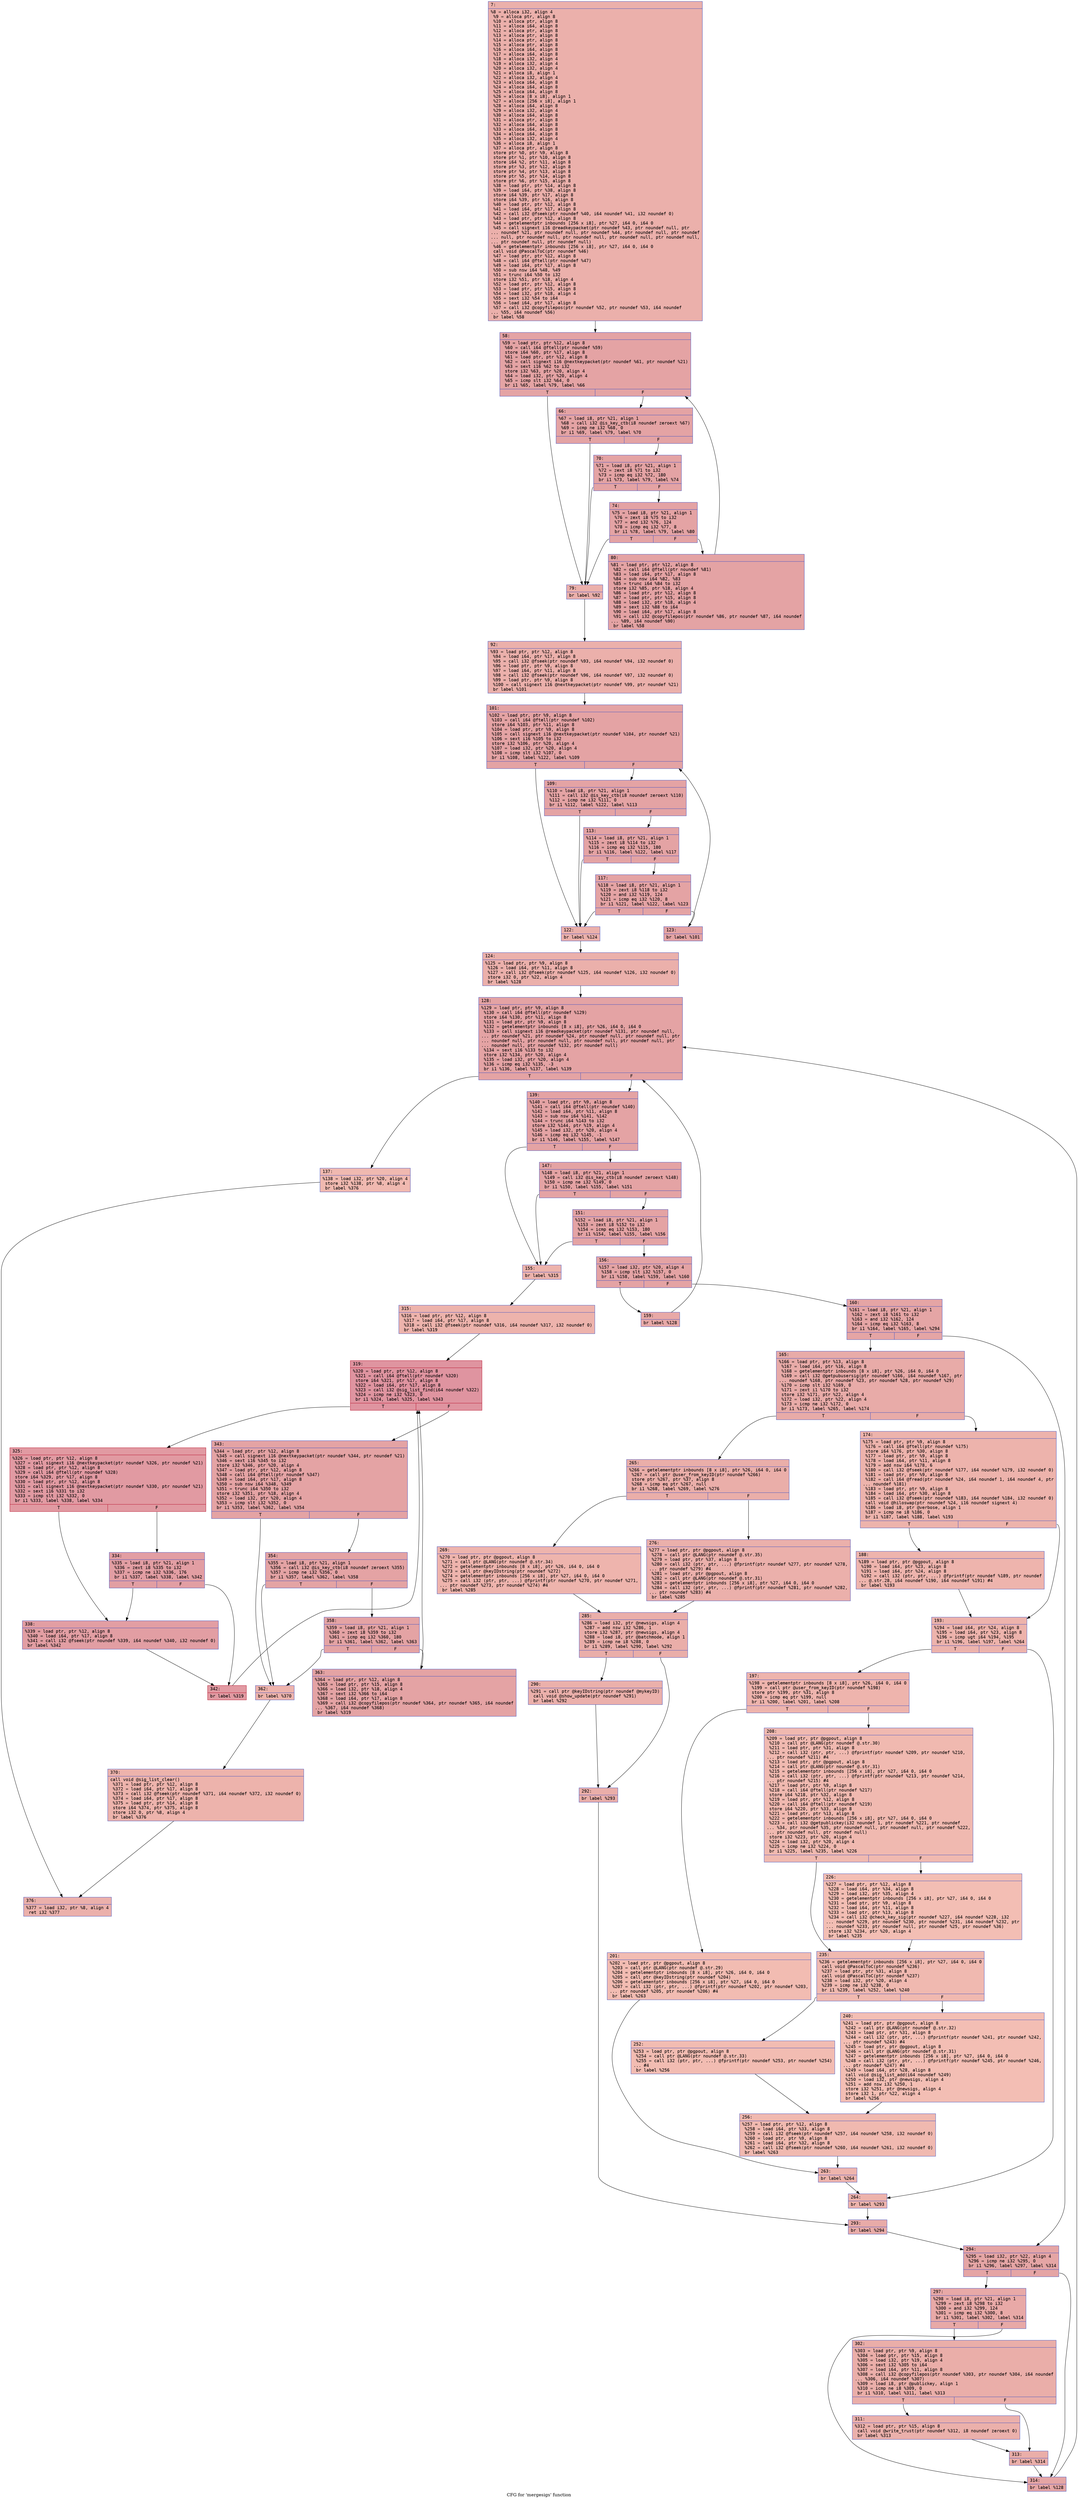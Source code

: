 digraph "CFG for 'mergesigs' function" {
	label="CFG for 'mergesigs' function";

	Node0x600001f6c3c0 [shape=record,color="#3d50c3ff", style=filled, fillcolor="#d24b4070" fontname="Courier",label="{7:\l|  %8 = alloca i32, align 4\l  %9 = alloca ptr, align 8\l  %10 = alloca ptr, align 8\l  %11 = alloca i64, align 8\l  %12 = alloca ptr, align 8\l  %13 = alloca ptr, align 8\l  %14 = alloca ptr, align 8\l  %15 = alloca ptr, align 8\l  %16 = alloca i64, align 8\l  %17 = alloca i64, align 8\l  %18 = alloca i32, align 4\l  %19 = alloca i32, align 4\l  %20 = alloca i32, align 4\l  %21 = alloca i8, align 1\l  %22 = alloca i32, align 4\l  %23 = alloca i64, align 8\l  %24 = alloca i64, align 8\l  %25 = alloca i64, align 8\l  %26 = alloca [8 x i8], align 1\l  %27 = alloca [256 x i8], align 1\l  %28 = alloca i64, align 8\l  %29 = alloca i32, align 4\l  %30 = alloca i64, align 8\l  %31 = alloca ptr, align 8\l  %32 = alloca i64, align 8\l  %33 = alloca i64, align 8\l  %34 = alloca i64, align 8\l  %35 = alloca i32, align 4\l  %36 = alloca i8, align 1\l  %37 = alloca ptr, align 8\l  store ptr %0, ptr %9, align 8\l  store ptr %1, ptr %10, align 8\l  store i64 %2, ptr %11, align 8\l  store ptr %3, ptr %12, align 8\l  store ptr %4, ptr %13, align 8\l  store ptr %5, ptr %14, align 8\l  store ptr %6, ptr %15, align 8\l  %38 = load ptr, ptr %14, align 8\l  %39 = load i64, ptr %38, align 8\l  store i64 %39, ptr %17, align 8\l  store i64 %39, ptr %16, align 8\l  %40 = load ptr, ptr %12, align 8\l  %41 = load i64, ptr %17, align 8\l  %42 = call i32 @fseek(ptr noundef %40, i64 noundef %41, i32 noundef 0)\l  %43 = load ptr, ptr %12, align 8\l  %44 = getelementptr inbounds [256 x i8], ptr %27, i64 0, i64 0\l  %45 = call signext i16 @readkeypacket(ptr noundef %43, ptr noundef null, ptr\l... noundef %21, ptr noundef null, ptr noundef %44, ptr noundef null, ptr noundef\l... null, ptr noundef null, ptr noundef null, ptr noundef null, ptr noundef null,\l... ptr noundef null, ptr noundef null)\l  %46 = getelementptr inbounds [256 x i8], ptr %27, i64 0, i64 0\l  call void @PascalToC(ptr noundef %46)\l  %47 = load ptr, ptr %12, align 8\l  %48 = call i64 @ftell(ptr noundef %47)\l  %49 = load i64, ptr %17, align 8\l  %50 = sub nsw i64 %48, %49\l  %51 = trunc i64 %50 to i32\l  store i32 %51, ptr %18, align 4\l  %52 = load ptr, ptr %12, align 8\l  %53 = load ptr, ptr %15, align 8\l  %54 = load i32, ptr %18, align 4\l  %55 = sext i32 %54 to i64\l  %56 = load i64, ptr %17, align 8\l  %57 = call i32 @copyfilepos(ptr noundef %52, ptr noundef %53, i64 noundef\l... %55, i64 noundef %56)\l  br label %58\l}"];
	Node0x600001f6c3c0 -> Node0x600001f6c410[tooltip="7 -> 58\nProbability 100.00%" ];
	Node0x600001f6c410 [shape=record,color="#3d50c3ff", style=filled, fillcolor="#c32e3170" fontname="Courier",label="{58:\l|  %59 = load ptr, ptr %12, align 8\l  %60 = call i64 @ftell(ptr noundef %59)\l  store i64 %60, ptr %17, align 8\l  %61 = load ptr, ptr %12, align 8\l  %62 = call signext i16 @nextkeypacket(ptr noundef %61, ptr noundef %21)\l  %63 = sext i16 %62 to i32\l  store i32 %63, ptr %20, align 4\l  %64 = load i32, ptr %20, align 4\l  %65 = icmp slt i32 %64, 0\l  br i1 %65, label %79, label %66\l|{<s0>T|<s1>F}}"];
	Node0x600001f6c410:s0 -> Node0x600001f6c550[tooltip="58 -> 79\nProbability 3.12%" ];
	Node0x600001f6c410:s1 -> Node0x600001f6c460[tooltip="58 -> 66\nProbability 96.88%" ];
	Node0x600001f6c460 [shape=record,color="#3d50c3ff", style=filled, fillcolor="#c32e3170" fontname="Courier",label="{66:\l|  %67 = load i8, ptr %21, align 1\l  %68 = call i32 @is_key_ctb(i8 noundef zeroext %67)\l  %69 = icmp ne i32 %68, 0\l  br i1 %69, label %79, label %70\l|{<s0>T|<s1>F}}"];
	Node0x600001f6c460:s0 -> Node0x600001f6c550[tooltip="66 -> 79\nProbability 3.12%" ];
	Node0x600001f6c460:s1 -> Node0x600001f6c4b0[tooltip="66 -> 70\nProbability 96.88%" ];
	Node0x600001f6c4b0 [shape=record,color="#3d50c3ff", style=filled, fillcolor="#c32e3170" fontname="Courier",label="{70:\l|  %71 = load i8, ptr %21, align 1\l  %72 = zext i8 %71 to i32\l  %73 = icmp eq i32 %72, 180\l  br i1 %73, label %79, label %74\l|{<s0>T|<s1>F}}"];
	Node0x600001f6c4b0:s0 -> Node0x600001f6c550[tooltip="70 -> 79\nProbability 3.12%" ];
	Node0x600001f6c4b0:s1 -> Node0x600001f6c500[tooltip="70 -> 74\nProbability 96.88%" ];
	Node0x600001f6c500 [shape=record,color="#3d50c3ff", style=filled, fillcolor="#c32e3170" fontname="Courier",label="{74:\l|  %75 = load i8, ptr %21, align 1\l  %76 = zext i8 %75 to i32\l  %77 = and i32 %76, 124\l  %78 = icmp eq i32 %77, 8\l  br i1 %78, label %79, label %80\l|{<s0>T|<s1>F}}"];
	Node0x600001f6c500:s0 -> Node0x600001f6c550[tooltip="74 -> 79\nProbability 3.12%" ];
	Node0x600001f6c500:s1 -> Node0x600001f6c5a0[tooltip="74 -> 80\nProbability 96.88%" ];
	Node0x600001f6c550 [shape=record,color="#3d50c3ff", style=filled, fillcolor="#d24b4070" fontname="Courier",label="{79:\l|  br label %92\l}"];
	Node0x600001f6c550 -> Node0x600001f6c5f0[tooltip="79 -> 92\nProbability 100.00%" ];
	Node0x600001f6c5a0 [shape=record,color="#3d50c3ff", style=filled, fillcolor="#c32e3170" fontname="Courier",label="{80:\l|  %81 = load ptr, ptr %12, align 8\l  %82 = call i64 @ftell(ptr noundef %81)\l  %83 = load i64, ptr %17, align 8\l  %84 = sub nsw i64 %82, %83\l  %85 = trunc i64 %84 to i32\l  store i32 %85, ptr %18, align 4\l  %86 = load ptr, ptr %12, align 8\l  %87 = load ptr, ptr %15, align 8\l  %88 = load i32, ptr %18, align 4\l  %89 = sext i32 %88 to i64\l  %90 = load i64, ptr %17, align 8\l  %91 = call i32 @copyfilepos(ptr noundef %86, ptr noundef %87, i64 noundef\l... %89, i64 noundef %90)\l  br label %58\l}"];
	Node0x600001f6c5a0 -> Node0x600001f6c410[tooltip="80 -> 58\nProbability 100.00%" ];
	Node0x600001f6c5f0 [shape=record,color="#3d50c3ff", style=filled, fillcolor="#d24b4070" fontname="Courier",label="{92:\l|  %93 = load ptr, ptr %12, align 8\l  %94 = load i64, ptr %17, align 8\l  %95 = call i32 @fseek(ptr noundef %93, i64 noundef %94, i32 noundef 0)\l  %96 = load ptr, ptr %9, align 8\l  %97 = load i64, ptr %11, align 8\l  %98 = call i32 @fseek(ptr noundef %96, i64 noundef %97, i32 noundef 0)\l  %99 = load ptr, ptr %9, align 8\l  %100 = call signext i16 @nextkeypacket(ptr noundef %99, ptr noundef %21)\l  br label %101\l}"];
	Node0x600001f6c5f0 -> Node0x600001f6c640[tooltip="92 -> 101\nProbability 100.00%" ];
	Node0x600001f6c640 [shape=record,color="#3d50c3ff", style=filled, fillcolor="#c32e3170" fontname="Courier",label="{101:\l|  %102 = load ptr, ptr %9, align 8\l  %103 = call i64 @ftell(ptr noundef %102)\l  store i64 %103, ptr %11, align 8\l  %104 = load ptr, ptr %9, align 8\l  %105 = call signext i16 @nextkeypacket(ptr noundef %104, ptr noundef %21)\l  %106 = sext i16 %105 to i32\l  store i32 %106, ptr %20, align 4\l  %107 = load i32, ptr %20, align 4\l  %108 = icmp slt i32 %107, 0\l  br i1 %108, label %122, label %109\l|{<s0>T|<s1>F}}"];
	Node0x600001f6c640:s0 -> Node0x600001f6c780[tooltip="101 -> 122\nProbability 3.12%" ];
	Node0x600001f6c640:s1 -> Node0x600001f6c690[tooltip="101 -> 109\nProbability 96.88%" ];
	Node0x600001f6c690 [shape=record,color="#3d50c3ff", style=filled, fillcolor="#c32e3170" fontname="Courier",label="{109:\l|  %110 = load i8, ptr %21, align 1\l  %111 = call i32 @is_key_ctb(i8 noundef zeroext %110)\l  %112 = icmp ne i32 %111, 0\l  br i1 %112, label %122, label %113\l|{<s0>T|<s1>F}}"];
	Node0x600001f6c690:s0 -> Node0x600001f6c780[tooltip="109 -> 122\nProbability 3.12%" ];
	Node0x600001f6c690:s1 -> Node0x600001f6c6e0[tooltip="109 -> 113\nProbability 96.88%" ];
	Node0x600001f6c6e0 [shape=record,color="#3d50c3ff", style=filled, fillcolor="#c32e3170" fontname="Courier",label="{113:\l|  %114 = load i8, ptr %21, align 1\l  %115 = zext i8 %114 to i32\l  %116 = icmp eq i32 %115, 180\l  br i1 %116, label %122, label %117\l|{<s0>T|<s1>F}}"];
	Node0x600001f6c6e0:s0 -> Node0x600001f6c780[tooltip="113 -> 122\nProbability 3.12%" ];
	Node0x600001f6c6e0:s1 -> Node0x600001f6c730[tooltip="113 -> 117\nProbability 96.88%" ];
	Node0x600001f6c730 [shape=record,color="#3d50c3ff", style=filled, fillcolor="#c32e3170" fontname="Courier",label="{117:\l|  %118 = load i8, ptr %21, align 1\l  %119 = zext i8 %118 to i32\l  %120 = and i32 %119, 124\l  %121 = icmp eq i32 %120, 8\l  br i1 %121, label %122, label %123\l|{<s0>T|<s1>F}}"];
	Node0x600001f6c730:s0 -> Node0x600001f6c780[tooltip="117 -> 122\nProbability 3.12%" ];
	Node0x600001f6c730:s1 -> Node0x600001f6c7d0[tooltip="117 -> 123\nProbability 96.88%" ];
	Node0x600001f6c780 [shape=record,color="#3d50c3ff", style=filled, fillcolor="#d24b4070" fontname="Courier",label="{122:\l|  br label %124\l}"];
	Node0x600001f6c780 -> Node0x600001f6c820[tooltip="122 -> 124\nProbability 100.00%" ];
	Node0x600001f6c7d0 [shape=record,color="#3d50c3ff", style=filled, fillcolor="#c32e3170" fontname="Courier",label="{123:\l|  br label %101\l}"];
	Node0x600001f6c7d0 -> Node0x600001f6c640[tooltip="123 -> 101\nProbability 100.00%" ];
	Node0x600001f6c820 [shape=record,color="#3d50c3ff", style=filled, fillcolor="#d24b4070" fontname="Courier",label="{124:\l|  %125 = load ptr, ptr %9, align 8\l  %126 = load i64, ptr %11, align 8\l  %127 = call i32 @fseek(ptr noundef %125, i64 noundef %126, i32 noundef 0)\l  store i32 0, ptr %22, align 4\l  br label %128\l}"];
	Node0x600001f6c820 -> Node0x600001f6c870[tooltip="124 -> 128\nProbability 100.00%" ];
	Node0x600001f6c870 [shape=record,color="#3d50c3ff", style=filled, fillcolor="#c32e3170" fontname="Courier",label="{128:\l|  %129 = load ptr, ptr %9, align 8\l  %130 = call i64 @ftell(ptr noundef %129)\l  store i64 %130, ptr %11, align 8\l  %131 = load ptr, ptr %9, align 8\l  %132 = getelementptr inbounds [8 x i8], ptr %26, i64 0, i64 0\l  %133 = call signext i16 @readkeypacket(ptr noundef %131, ptr noundef null,\l... ptr noundef %21, ptr noundef %24, ptr noundef null, ptr noundef null, ptr\l... noundef null, ptr noundef null, ptr noundef null, ptr noundef null, ptr\l... noundef null, ptr noundef %132, ptr noundef null)\l  %134 = sext i16 %133 to i32\l  store i32 %134, ptr %20, align 4\l  %135 = load i32, ptr %20, align 4\l  %136 = icmp eq i32 %135, -3\l  br i1 %136, label %137, label %139\l|{<s0>T|<s1>F}}"];
	Node0x600001f6c870:s0 -> Node0x600001f6c8c0[tooltip="128 -> 137\nProbability 3.12%" ];
	Node0x600001f6c870:s1 -> Node0x600001f6c910[tooltip="128 -> 139\nProbability 96.88%" ];
	Node0x600001f6c8c0 [shape=record,color="#3d50c3ff", style=filled, fillcolor="#de614d70" fontname="Courier",label="{137:\l|  %138 = load i32, ptr %20, align 4\l  store i32 %138, ptr %8, align 4\l  br label %376\l}"];
	Node0x600001f6c8c0 -> Node0x600001f6d770[tooltip="137 -> 376\nProbability 100.00%" ];
	Node0x600001f6c910 [shape=record,color="#3d50c3ff", style=filled, fillcolor="#c32e3170" fontname="Courier",label="{139:\l|  %140 = load ptr, ptr %9, align 8\l  %141 = call i64 @ftell(ptr noundef %140)\l  %142 = load i64, ptr %11, align 8\l  %143 = sub nsw i64 %141, %142\l  %144 = trunc i64 %143 to i32\l  store i32 %144, ptr %19, align 4\l  %145 = load i32, ptr %20, align 4\l  %146 = icmp eq i32 %145, -1\l  br i1 %146, label %155, label %147\l|{<s0>T|<s1>F}}"];
	Node0x600001f6c910:s0 -> Node0x600001f6ca00[tooltip="139 -> 155\nProbability 3.12%" ];
	Node0x600001f6c910:s1 -> Node0x600001f6c960[tooltip="139 -> 147\nProbability 96.88%" ];
	Node0x600001f6c960 [shape=record,color="#3d50c3ff", style=filled, fillcolor="#c32e3170" fontname="Courier",label="{147:\l|  %148 = load i8, ptr %21, align 1\l  %149 = call i32 @is_key_ctb(i8 noundef zeroext %148)\l  %150 = icmp ne i32 %149, 0\l  br i1 %150, label %155, label %151\l|{<s0>T|<s1>F}}"];
	Node0x600001f6c960:s0 -> Node0x600001f6ca00[tooltip="147 -> 155\nProbability 3.12%" ];
	Node0x600001f6c960:s1 -> Node0x600001f6c9b0[tooltip="147 -> 151\nProbability 96.88%" ];
	Node0x600001f6c9b0 [shape=record,color="#3d50c3ff", style=filled, fillcolor="#c32e3170" fontname="Courier",label="{151:\l|  %152 = load i8, ptr %21, align 1\l  %153 = zext i8 %152 to i32\l  %154 = icmp eq i32 %153, 180\l  br i1 %154, label %155, label %156\l|{<s0>T|<s1>F}}"];
	Node0x600001f6c9b0:s0 -> Node0x600001f6ca00[tooltip="151 -> 155\nProbability 3.12%" ];
	Node0x600001f6c9b0:s1 -> Node0x600001f6ca50[tooltip="151 -> 156\nProbability 96.88%" ];
	Node0x600001f6ca00 [shape=record,color="#3d50c3ff", style=filled, fillcolor="#d6524470" fontname="Courier",label="{155:\l|  br label %315\l}"];
	Node0x600001f6ca00 -> Node0x600001f6d3b0[tooltip="155 -> 315\nProbability 100.00%" ];
	Node0x600001f6ca50 [shape=record,color="#3d50c3ff", style=filled, fillcolor="#c32e3170" fontname="Courier",label="{156:\l|  %157 = load i32, ptr %20, align 4\l  %158 = icmp slt i32 %157, 0\l  br i1 %158, label %159, label %160\l|{<s0>T|<s1>F}}"];
	Node0x600001f6ca50:s0 -> Node0x600001f6caa0[tooltip="156 -> 159\nProbability 37.50%" ];
	Node0x600001f6ca50:s1 -> Node0x600001f6caf0[tooltip="156 -> 160\nProbability 62.50%" ];
	Node0x600001f6caa0 [shape=record,color="#3d50c3ff", style=filled, fillcolor="#ca3b3770" fontname="Courier",label="{159:\l|  br label %128\l}"];
	Node0x600001f6caa0 -> Node0x600001f6c870[tooltip="159 -> 128\nProbability 100.00%" ];
	Node0x600001f6caf0 [shape=record,color="#3d50c3ff", style=filled, fillcolor="#c5333470" fontname="Courier",label="{160:\l|  %161 = load i8, ptr %21, align 1\l  %162 = zext i8 %161 to i32\l  %163 = and i32 %162, 124\l  %164 = icmp eq i32 %163, 8\l  br i1 %164, label %165, label %294\l|{<s0>T|<s1>F}}"];
	Node0x600001f6caf0:s0 -> Node0x600001f6cb40[tooltip="160 -> 165\nProbability 50.00%" ];
	Node0x600001f6caf0:s1 -> Node0x600001f6d1d0[tooltip="160 -> 294\nProbability 50.00%" ];
	Node0x600001f6cb40 [shape=record,color="#3d50c3ff", style=filled, fillcolor="#cc403a70" fontname="Courier",label="{165:\l|  %166 = load ptr, ptr %13, align 8\l  %167 = load i64, ptr %16, align 8\l  %168 = getelementptr inbounds [8 x i8], ptr %26, i64 0, i64 0\l  %169 = call i32 @getpubusersig(ptr noundef %166, i64 noundef %167, ptr\l... noundef %168, ptr noundef %23, ptr noundef %28, ptr noundef %29)\l  %170 = icmp slt i32 %169, 0\l  %171 = zext i1 %170 to i32\l  store i32 %171, ptr %22, align 4\l  %172 = load i32, ptr %22, align 4\l  %173 = icmp ne i32 %172, 0\l  br i1 %173, label %265, label %174\l|{<s0>T|<s1>F}}"];
	Node0x600001f6cb40:s0 -> Node0x600001f6cfa0[tooltip="165 -> 265\nProbability 62.50%" ];
	Node0x600001f6cb40:s1 -> Node0x600001f6cb90[tooltip="165 -> 174\nProbability 37.50%" ];
	Node0x600001f6cb90 [shape=record,color="#3d50c3ff", style=filled, fillcolor="#d6524470" fontname="Courier",label="{174:\l|  %175 = load ptr, ptr %9, align 8\l  %176 = call i64 @ftell(ptr noundef %175)\l  store i64 %176, ptr %30, align 8\l  %177 = load ptr, ptr %9, align 8\l  %178 = load i64, ptr %11, align 8\l  %179 = add nsw i64 %178, 6\l  %180 = call i32 @fseek(ptr noundef %177, i64 noundef %179, i32 noundef 0)\l  %181 = load ptr, ptr %9, align 8\l  %182 = call i64 @fread(ptr noundef %24, i64 noundef 1, i64 noundef 4, ptr\l... noundef %181)\l  %183 = load ptr, ptr %9, align 8\l  %184 = load i64, ptr %30, align 8\l  %185 = call i32 @fseek(ptr noundef %183, i64 noundef %184, i32 noundef 0)\l  call void @hiloswap(ptr noundef %24, i16 noundef signext 4)\l  %186 = load i8, ptr @verbose, align 1\l  %187 = icmp ne i8 %186, 0\l  br i1 %187, label %188, label %193\l|{<s0>T|<s1>F}}"];
	Node0x600001f6cb90:s0 -> Node0x600001f6cbe0[tooltip="174 -> 188\nProbability 62.50%" ];
	Node0x600001f6cb90:s1 -> Node0x600001f6cc30[tooltip="174 -> 193\nProbability 37.50%" ];
	Node0x600001f6cbe0 [shape=record,color="#3d50c3ff", style=filled, fillcolor="#d8564670" fontname="Courier",label="{188:\l|  %189 = load ptr, ptr @pgpout, align 8\l  %190 = load i64, ptr %23, align 8\l  %191 = load i64, ptr %24, align 8\l  %192 = call i32 (ptr, ptr, ...) @fprintf(ptr noundef %189, ptr noundef\l... @.str.28, i64 noundef %190, i64 noundef %191) #4\l  br label %193\l}"];
	Node0x600001f6cbe0 -> Node0x600001f6cc30[tooltip="188 -> 193\nProbability 100.00%" ];
	Node0x600001f6cc30 [shape=record,color="#3d50c3ff", style=filled, fillcolor="#d6524470" fontname="Courier",label="{193:\l|  %194 = load i64, ptr %24, align 8\l  %195 = load i64, ptr %23, align 8\l  %196 = icmp ugt i64 %194, %195\l  br i1 %196, label %197, label %264\l|{<s0>T|<s1>F}}"];
	Node0x600001f6cc30:s0 -> Node0x600001f6cc80[tooltip="193 -> 197\nProbability 50.00%" ];
	Node0x600001f6cc30:s1 -> Node0x600001f6cf50[tooltip="193 -> 264\nProbability 50.00%" ];
	Node0x600001f6cc80 [shape=record,color="#3d50c3ff", style=filled, fillcolor="#d8564670" fontname="Courier",label="{197:\l|  %198 = getelementptr inbounds [8 x i8], ptr %26, i64 0, i64 0\l  %199 = call ptr @user_from_keyID(ptr noundef %198)\l  store ptr %199, ptr %31, align 8\l  %200 = icmp eq ptr %199, null\l  br i1 %200, label %201, label %208\l|{<s0>T|<s1>F}}"];
	Node0x600001f6cc80:s0 -> Node0x600001f6ccd0[tooltip="197 -> 201\nProbability 37.50%" ];
	Node0x600001f6cc80:s1 -> Node0x600001f6cd20[tooltip="197 -> 208\nProbability 62.50%" ];
	Node0x600001f6ccd0 [shape=record,color="#3d50c3ff", style=filled, fillcolor="#e1675170" fontname="Courier",label="{201:\l|  %202 = load ptr, ptr @pgpout, align 8\l  %203 = call ptr @LANG(ptr noundef @.str.29)\l  %204 = getelementptr inbounds [8 x i8], ptr %26, i64 0, i64 0\l  %205 = call ptr @keyIDstring(ptr noundef %204)\l  %206 = getelementptr inbounds [256 x i8], ptr %27, i64 0, i64 0\l  %207 = call i32 (ptr, ptr, ...) @fprintf(ptr noundef %202, ptr noundef %203,\l... ptr noundef %205, ptr noundef %206) #4\l  br label %263\l}"];
	Node0x600001f6ccd0 -> Node0x600001f6cf00[tooltip="201 -> 263\nProbability 100.00%" ];
	Node0x600001f6cd20 [shape=record,color="#3d50c3ff", style=filled, fillcolor="#de614d70" fontname="Courier",label="{208:\l|  %209 = load ptr, ptr @pgpout, align 8\l  %210 = call ptr @LANG(ptr noundef @.str.30)\l  %211 = load ptr, ptr %31, align 8\l  %212 = call i32 (ptr, ptr, ...) @fprintf(ptr noundef %209, ptr noundef %210,\l... ptr noundef %211) #4\l  %213 = load ptr, ptr @pgpout, align 8\l  %214 = call ptr @LANG(ptr noundef @.str.31)\l  %215 = getelementptr inbounds [256 x i8], ptr %27, i64 0, i64 0\l  %216 = call i32 (ptr, ptr, ...) @fprintf(ptr noundef %213, ptr noundef %214,\l... ptr noundef %215) #4\l  %217 = load ptr, ptr %9, align 8\l  %218 = call i64 @ftell(ptr noundef %217)\l  store i64 %218, ptr %32, align 8\l  %219 = load ptr, ptr %12, align 8\l  %220 = call i64 @ftell(ptr noundef %219)\l  store i64 %220, ptr %33, align 8\l  %221 = load ptr, ptr %13, align 8\l  %222 = getelementptr inbounds [256 x i8], ptr %27, i64 0, i64 0\l  %223 = call i32 @getpublickey(i32 noundef 1, ptr noundef %221, ptr noundef\l... %34, ptr noundef %35, ptr noundef null, ptr noundef null, ptr noundef %222,\l... ptr noundef null, ptr noundef null)\l  store i32 %223, ptr %20, align 4\l  %224 = load i32, ptr %20, align 4\l  %225 = icmp ne i32 %224, 0\l  br i1 %225, label %235, label %226\l|{<s0>T|<s1>F}}"];
	Node0x600001f6cd20:s0 -> Node0x600001f6cdc0[tooltip="208 -> 235\nProbability 62.50%" ];
	Node0x600001f6cd20:s1 -> Node0x600001f6cd70[tooltip="208 -> 226\nProbability 37.50%" ];
	Node0x600001f6cd70 [shape=record,color="#3d50c3ff", style=filled, fillcolor="#e36c5570" fontname="Courier",label="{226:\l|  %227 = load ptr, ptr %12, align 8\l  %228 = load i64, ptr %34, align 8\l  %229 = load i32, ptr %35, align 4\l  %230 = getelementptr inbounds [256 x i8], ptr %27, i64 0, i64 0\l  %231 = load ptr, ptr %9, align 8\l  %232 = load i64, ptr %11, align 8\l  %233 = load ptr, ptr %13, align 8\l  %234 = call i32 @check_key_sig(ptr noundef %227, i64 noundef %228, i32\l... noundef %229, ptr noundef %230, ptr noundef %231, i64 noundef %232, ptr\l... noundef %233, ptr noundef null, ptr noundef %25, ptr noundef %36)\l  store i32 %234, ptr %20, align 4\l  br label %235\l}"];
	Node0x600001f6cd70 -> Node0x600001f6cdc0[tooltip="226 -> 235\nProbability 100.00%" ];
	Node0x600001f6cdc0 [shape=record,color="#3d50c3ff", style=filled, fillcolor="#de614d70" fontname="Courier",label="{235:\l|  %236 = getelementptr inbounds [256 x i8], ptr %27, i64 0, i64 0\l  call void @PascalToC(ptr noundef %236)\l  %237 = load ptr, ptr %31, align 8\l  call void @PascalToC(ptr noundef %237)\l  %238 = load i32, ptr %20, align 4\l  %239 = icmp ne i32 %238, 0\l  br i1 %239, label %252, label %240\l|{<s0>T|<s1>F}}"];
	Node0x600001f6cdc0:s0 -> Node0x600001f6ce60[tooltip="235 -> 252\nProbability 62.50%" ];
	Node0x600001f6cdc0:s1 -> Node0x600001f6ce10[tooltip="235 -> 240\nProbability 37.50%" ];
	Node0x600001f6ce10 [shape=record,color="#3d50c3ff", style=filled, fillcolor="#e36c5570" fontname="Courier",label="{240:\l|  %241 = load ptr, ptr @pgpout, align 8\l  %242 = call ptr @LANG(ptr noundef @.str.32)\l  %243 = load ptr, ptr %31, align 8\l  %244 = call i32 (ptr, ptr, ...) @fprintf(ptr noundef %241, ptr noundef %242,\l... ptr noundef %243) #4\l  %245 = load ptr, ptr @pgpout, align 8\l  %246 = call ptr @LANG(ptr noundef @.str.31)\l  %247 = getelementptr inbounds [256 x i8], ptr %27, i64 0, i64 0\l  %248 = call i32 (ptr, ptr, ...) @fprintf(ptr noundef %245, ptr noundef %246,\l... ptr noundef %247) #4\l  %249 = load i64, ptr %28, align 8\l  call void @sig_list_add(i64 noundef %249)\l  %250 = load i32, ptr @newsigs, align 4\l  %251 = add nsw i32 %250, 1\l  store i32 %251, ptr @newsigs, align 4\l  store i32 1, ptr %22, align 4\l  br label %256\l}"];
	Node0x600001f6ce10 -> Node0x600001f6ceb0[tooltip="240 -> 256\nProbability 100.00%" ];
	Node0x600001f6ce60 [shape=record,color="#3d50c3ff", style=filled, fillcolor="#e1675170" fontname="Courier",label="{252:\l|  %253 = load ptr, ptr @pgpout, align 8\l  %254 = call ptr @LANG(ptr noundef @.str.33)\l  %255 = call i32 (ptr, ptr, ...) @fprintf(ptr noundef %253, ptr noundef %254)\l... #4\l  br label %256\l}"];
	Node0x600001f6ce60 -> Node0x600001f6ceb0[tooltip="252 -> 256\nProbability 100.00%" ];
	Node0x600001f6ceb0 [shape=record,color="#3d50c3ff", style=filled, fillcolor="#de614d70" fontname="Courier",label="{256:\l|  %257 = load ptr, ptr %12, align 8\l  %258 = load i64, ptr %33, align 8\l  %259 = call i32 @fseek(ptr noundef %257, i64 noundef %258, i32 noundef 0)\l  %260 = load ptr, ptr %9, align 8\l  %261 = load i64, ptr %32, align 8\l  %262 = call i32 @fseek(ptr noundef %260, i64 noundef %261, i32 noundef 0)\l  br label %263\l}"];
	Node0x600001f6ceb0 -> Node0x600001f6cf00[tooltip="256 -> 263\nProbability 100.00%" ];
	Node0x600001f6cf00 [shape=record,color="#3d50c3ff", style=filled, fillcolor="#d8564670" fontname="Courier",label="{263:\l|  br label %264\l}"];
	Node0x600001f6cf00 -> Node0x600001f6cf50[tooltip="263 -> 264\nProbability 100.00%" ];
	Node0x600001f6cf50 [shape=record,color="#3d50c3ff", style=filled, fillcolor="#d6524470" fontname="Courier",label="{264:\l|  br label %293\l}"];
	Node0x600001f6cf50 -> Node0x600001f6d180[tooltip="264 -> 293\nProbability 100.00%" ];
	Node0x600001f6cfa0 [shape=record,color="#3d50c3ff", style=filled, fillcolor="#d0473d70" fontname="Courier",label="{265:\l|  %266 = getelementptr inbounds [8 x i8], ptr %26, i64 0, i64 0\l  %267 = call ptr @user_from_keyID(ptr noundef %266)\l  store ptr %267, ptr %37, align 8\l  %268 = icmp eq ptr %267, null\l  br i1 %268, label %269, label %276\l|{<s0>T|<s1>F}}"];
	Node0x600001f6cfa0:s0 -> Node0x600001f6cff0[tooltip="265 -> 269\nProbability 37.50%" ];
	Node0x600001f6cfa0:s1 -> Node0x600001f6d040[tooltip="265 -> 276\nProbability 62.50%" ];
	Node0x600001f6cff0 [shape=record,color="#3d50c3ff", style=filled, fillcolor="#d8564670" fontname="Courier",label="{269:\l|  %270 = load ptr, ptr @pgpout, align 8\l  %271 = call ptr @LANG(ptr noundef @.str.34)\l  %272 = getelementptr inbounds [8 x i8], ptr %26, i64 0, i64 0\l  %273 = call ptr @keyIDstring(ptr noundef %272)\l  %274 = getelementptr inbounds [256 x i8], ptr %27, i64 0, i64 0\l  %275 = call i32 (ptr, ptr, ...) @fprintf(ptr noundef %270, ptr noundef %271,\l... ptr noundef %273, ptr noundef %274) #4\l  br label %285\l}"];
	Node0x600001f6cff0 -> Node0x600001f6d090[tooltip="269 -> 285\nProbability 100.00%" ];
	Node0x600001f6d040 [shape=record,color="#3d50c3ff", style=filled, fillcolor="#d24b4070" fontname="Courier",label="{276:\l|  %277 = load ptr, ptr @pgpout, align 8\l  %278 = call ptr @LANG(ptr noundef @.str.35)\l  %279 = load ptr, ptr %37, align 8\l  %280 = call i32 (ptr, ptr, ...) @fprintf(ptr noundef %277, ptr noundef %278,\l... ptr noundef %279) #4\l  %281 = load ptr, ptr @pgpout, align 8\l  %282 = call ptr @LANG(ptr noundef @.str.31)\l  %283 = getelementptr inbounds [256 x i8], ptr %27, i64 0, i64 0\l  %284 = call i32 (ptr, ptr, ...) @fprintf(ptr noundef %281, ptr noundef %282,\l... ptr noundef %283) #4\l  br label %285\l}"];
	Node0x600001f6d040 -> Node0x600001f6d090[tooltip="276 -> 285\nProbability 100.00%" ];
	Node0x600001f6d090 [shape=record,color="#3d50c3ff", style=filled, fillcolor="#d0473d70" fontname="Courier",label="{285:\l|  %286 = load i32, ptr @newsigs, align 4\l  %287 = add nsw i32 %286, 1\l  store i32 %287, ptr @newsigs, align 4\l  %288 = load i8, ptr @batchmode, align 1\l  %289 = icmp ne i8 %288, 0\l  br i1 %289, label %290, label %292\l|{<s0>T|<s1>F}}"];
	Node0x600001f6d090:s0 -> Node0x600001f6d0e0[tooltip="285 -> 290\nProbability 62.50%" ];
	Node0x600001f6d090:s1 -> Node0x600001f6d130[tooltip="285 -> 292\nProbability 37.50%" ];
	Node0x600001f6d0e0 [shape=record,color="#3d50c3ff", style=filled, fillcolor="#d24b4070" fontname="Courier",label="{290:\l|  %291 = call ptr @keyIDstring(ptr noundef @mykeyID)\l  call void @show_update(ptr noundef %291)\l  br label %292\l}"];
	Node0x600001f6d0e0 -> Node0x600001f6d130[tooltip="290 -> 292\nProbability 100.00%" ];
	Node0x600001f6d130 [shape=record,color="#3d50c3ff", style=filled, fillcolor="#d0473d70" fontname="Courier",label="{292:\l|  br label %293\l}"];
	Node0x600001f6d130 -> Node0x600001f6d180[tooltip="292 -> 293\nProbability 100.00%" ];
	Node0x600001f6d180 [shape=record,color="#3d50c3ff", style=filled, fillcolor="#cc403a70" fontname="Courier",label="{293:\l|  br label %294\l}"];
	Node0x600001f6d180 -> Node0x600001f6d1d0[tooltip="293 -> 294\nProbability 100.00%" ];
	Node0x600001f6d1d0 [shape=record,color="#3d50c3ff", style=filled, fillcolor="#c5333470" fontname="Courier",label="{294:\l|  %295 = load i32, ptr %22, align 4\l  %296 = icmp ne i32 %295, 0\l  br i1 %296, label %297, label %314\l|{<s0>T|<s1>F}}"];
	Node0x600001f6d1d0:s0 -> Node0x600001f6d220[tooltip="294 -> 297\nProbability 62.50%" ];
	Node0x600001f6d1d0:s1 -> Node0x600001f6d360[tooltip="294 -> 314\nProbability 37.50%" ];
	Node0x600001f6d220 [shape=record,color="#3d50c3ff", style=filled, fillcolor="#ca3b3770" fontname="Courier",label="{297:\l|  %298 = load i8, ptr %21, align 1\l  %299 = zext i8 %298 to i32\l  %300 = and i32 %299, 124\l  %301 = icmp eq i32 %300, 8\l  br i1 %301, label %302, label %314\l|{<s0>T|<s1>F}}"];
	Node0x600001f6d220:s0 -> Node0x600001f6d270[tooltip="297 -> 302\nProbability 50.00%" ];
	Node0x600001f6d220:s1 -> Node0x600001f6d360[tooltip="297 -> 314\nProbability 50.00%" ];
	Node0x600001f6d270 [shape=record,color="#3d50c3ff", style=filled, fillcolor="#d0473d70" fontname="Courier",label="{302:\l|  %303 = load ptr, ptr %9, align 8\l  %304 = load ptr, ptr %15, align 8\l  %305 = load i32, ptr %19, align 4\l  %306 = sext i32 %305 to i64\l  %307 = load i64, ptr %11, align 8\l  %308 = call i32 @copyfilepos(ptr noundef %303, ptr noundef %304, i64 noundef\l... %306, i64 noundef %307)\l  %309 = load i8, ptr @publickey, align 1\l  %310 = icmp ne i8 %309, 0\l  br i1 %310, label %311, label %313\l|{<s0>T|<s1>F}}"];
	Node0x600001f6d270:s0 -> Node0x600001f6d2c0[tooltip="302 -> 311\nProbability 62.50%" ];
	Node0x600001f6d270:s1 -> Node0x600001f6d310[tooltip="302 -> 313\nProbability 37.50%" ];
	Node0x600001f6d2c0 [shape=record,color="#3d50c3ff", style=filled, fillcolor="#d24b4070" fontname="Courier",label="{311:\l|  %312 = load ptr, ptr %15, align 8\l  call void @write_trust(ptr noundef %312, i8 noundef zeroext 0)\l  br label %313\l}"];
	Node0x600001f6d2c0 -> Node0x600001f6d310[tooltip="311 -> 313\nProbability 100.00%" ];
	Node0x600001f6d310 [shape=record,color="#3d50c3ff", style=filled, fillcolor="#d0473d70" fontname="Courier",label="{313:\l|  br label %314\l}"];
	Node0x600001f6d310 -> Node0x600001f6d360[tooltip="313 -> 314\nProbability 100.00%" ];
	Node0x600001f6d360 [shape=record,color="#3d50c3ff", style=filled, fillcolor="#c5333470" fontname="Courier",label="{314:\l|  br label %128\l}"];
	Node0x600001f6d360 -> Node0x600001f6c870[tooltip="314 -> 128\nProbability 100.00%" ];
	Node0x600001f6d3b0 [shape=record,color="#3d50c3ff", style=filled, fillcolor="#d6524470" fontname="Courier",label="{315:\l|  %316 = load ptr, ptr %12, align 8\l  %317 = load i64, ptr %17, align 8\l  %318 = call i32 @fseek(ptr noundef %316, i64 noundef %317, i32 noundef 0)\l  br label %319\l}"];
	Node0x600001f6d3b0 -> Node0x600001f6d400[tooltip="315 -> 319\nProbability 100.00%" ];
	Node0x600001f6d400 [shape=record,color="#b70d28ff", style=filled, fillcolor="#b70d2870" fontname="Courier",label="{319:\l|  %320 = load ptr, ptr %12, align 8\l  %321 = call i64 @ftell(ptr noundef %320)\l  store i64 %321, ptr %17, align 8\l  %322 = load i64, ptr %17, align 8\l  %323 = call i32 @sig_list_find(i64 noundef %322)\l  %324 = icmp ne i32 %323, 0\l  br i1 %324, label %325, label %343\l|{<s0>T|<s1>F}}"];
	Node0x600001f6d400:s0 -> Node0x600001f6d450[tooltip="319 -> 325\nProbability 62.50%" ];
	Node0x600001f6d400:s1 -> Node0x600001f6d590[tooltip="319 -> 343\nProbability 37.50%" ];
	Node0x600001f6d450 [shape=record,color="#b70d28ff", style=filled, fillcolor="#bb1b2c70" fontname="Courier",label="{325:\l|  %326 = load ptr, ptr %12, align 8\l  %327 = call signext i16 @nextkeypacket(ptr noundef %326, ptr noundef %21)\l  %328 = load ptr, ptr %12, align 8\l  %329 = call i64 @ftell(ptr noundef %328)\l  store i64 %329, ptr %17, align 8\l  %330 = load ptr, ptr %12, align 8\l  %331 = call signext i16 @nextkeypacket(ptr noundef %330, ptr noundef %21)\l  %332 = sext i16 %331 to i32\l  %333 = icmp slt i32 %332, 0\l  br i1 %333, label %338, label %334\l|{<s0>T|<s1>F}}"];
	Node0x600001f6d450:s0 -> Node0x600001f6d4f0[tooltip="325 -> 338\nProbability 37.50%" ];
	Node0x600001f6d450:s1 -> Node0x600001f6d4a0[tooltip="325 -> 334\nProbability 62.50%" ];
	Node0x600001f6d4a0 [shape=record,color="#3d50c3ff", style=filled, fillcolor="#be242e70" fontname="Courier",label="{334:\l|  %335 = load i8, ptr %21, align 1\l  %336 = zext i8 %335 to i32\l  %337 = icmp ne i32 %336, 176\l  br i1 %337, label %338, label %342\l|{<s0>T|<s1>F}}"];
	Node0x600001f6d4a0:s0 -> Node0x600001f6d4f0[tooltip="334 -> 338\nProbability 50.00%" ];
	Node0x600001f6d4a0:s1 -> Node0x600001f6d540[tooltip="334 -> 342\nProbability 50.00%" ];
	Node0x600001f6d4f0 [shape=record,color="#3d50c3ff", style=filled, fillcolor="#be242e70" fontname="Courier",label="{338:\l|  %339 = load ptr, ptr %12, align 8\l  %340 = load i64, ptr %17, align 8\l  %341 = call i32 @fseek(ptr noundef %339, i64 noundef %340, i32 noundef 0)\l  br label %342\l}"];
	Node0x600001f6d4f0 -> Node0x600001f6d540[tooltip="338 -> 342\nProbability 100.00%" ];
	Node0x600001f6d540 [shape=record,color="#b70d28ff", style=filled, fillcolor="#bb1b2c70" fontname="Courier",label="{342:\l|  br label %319\l}"];
	Node0x600001f6d540 -> Node0x600001f6d400[tooltip="342 -> 319\nProbability 100.00%" ];
	Node0x600001f6d590 [shape=record,color="#3d50c3ff", style=filled, fillcolor="#c32e3170" fontname="Courier",label="{343:\l|  %344 = load ptr, ptr %12, align 8\l  %345 = call signext i16 @nextkeypacket(ptr noundef %344, ptr noundef %21)\l  %346 = sext i16 %345 to i32\l  store i32 %346, ptr %20, align 4\l  %347 = load ptr, ptr %12, align 8\l  %348 = call i64 @ftell(ptr noundef %347)\l  %349 = load i64, ptr %17, align 8\l  %350 = sub nsw i64 %348, %349\l  %351 = trunc i64 %350 to i32\l  store i32 %351, ptr %18, align 4\l  %352 = load i32, ptr %20, align 4\l  %353 = icmp slt i32 %352, 0\l  br i1 %353, label %362, label %354\l|{<s0>T|<s1>F}}"];
	Node0x600001f6d590:s0 -> Node0x600001f6d680[tooltip="343 -> 362\nProbability 3.12%" ];
	Node0x600001f6d590:s1 -> Node0x600001f6d5e0[tooltip="343 -> 354\nProbability 96.88%" ];
	Node0x600001f6d5e0 [shape=record,color="#3d50c3ff", style=filled, fillcolor="#c32e3170" fontname="Courier",label="{354:\l|  %355 = load i8, ptr %21, align 1\l  %356 = call i32 @is_key_ctb(i8 noundef zeroext %355)\l  %357 = icmp ne i32 %356, 0\l  br i1 %357, label %362, label %358\l|{<s0>T|<s1>F}}"];
	Node0x600001f6d5e0:s0 -> Node0x600001f6d680[tooltip="354 -> 362\nProbability 3.12%" ];
	Node0x600001f6d5e0:s1 -> Node0x600001f6d630[tooltip="354 -> 358\nProbability 96.88%" ];
	Node0x600001f6d630 [shape=record,color="#3d50c3ff", style=filled, fillcolor="#c32e3170" fontname="Courier",label="{358:\l|  %359 = load i8, ptr %21, align 1\l  %360 = zext i8 %359 to i32\l  %361 = icmp eq i32 %360, 180\l  br i1 %361, label %362, label %363\l|{<s0>T|<s1>F}}"];
	Node0x600001f6d630:s0 -> Node0x600001f6d680[tooltip="358 -> 362\nProbability 3.12%" ];
	Node0x600001f6d630:s1 -> Node0x600001f6d6d0[tooltip="358 -> 363\nProbability 96.88%" ];
	Node0x600001f6d680 [shape=record,color="#3d50c3ff", style=filled, fillcolor="#d6524470" fontname="Courier",label="{362:\l|  br label %370\l}"];
	Node0x600001f6d680 -> Node0x600001f6d720[tooltip="362 -> 370\nProbability 100.00%" ];
	Node0x600001f6d6d0 [shape=record,color="#3d50c3ff", style=filled, fillcolor="#c32e3170" fontname="Courier",label="{363:\l|  %364 = load ptr, ptr %12, align 8\l  %365 = load ptr, ptr %15, align 8\l  %366 = load i32, ptr %18, align 4\l  %367 = sext i32 %366 to i64\l  %368 = load i64, ptr %17, align 8\l  %369 = call i32 @copyfilepos(ptr noundef %364, ptr noundef %365, i64 noundef\l... %367, i64 noundef %368)\l  br label %319\l}"];
	Node0x600001f6d6d0 -> Node0x600001f6d400[tooltip="363 -> 319\nProbability 100.00%" ];
	Node0x600001f6d720 [shape=record,color="#3d50c3ff", style=filled, fillcolor="#d6524470" fontname="Courier",label="{370:\l|  call void @sig_list_clear()\l  %371 = load ptr, ptr %12, align 8\l  %372 = load i64, ptr %17, align 8\l  %373 = call i32 @fseek(ptr noundef %371, i64 noundef %372, i32 noundef 0)\l  %374 = load i64, ptr %17, align 8\l  %375 = load ptr, ptr %14, align 8\l  store i64 %374, ptr %375, align 8\l  store i32 0, ptr %8, align 4\l  br label %376\l}"];
	Node0x600001f6d720 -> Node0x600001f6d770[tooltip="370 -> 376\nProbability 100.00%" ];
	Node0x600001f6d770 [shape=record,color="#3d50c3ff", style=filled, fillcolor="#d24b4070" fontname="Courier",label="{376:\l|  %377 = load i32, ptr %8, align 4\l  ret i32 %377\l}"];
}
